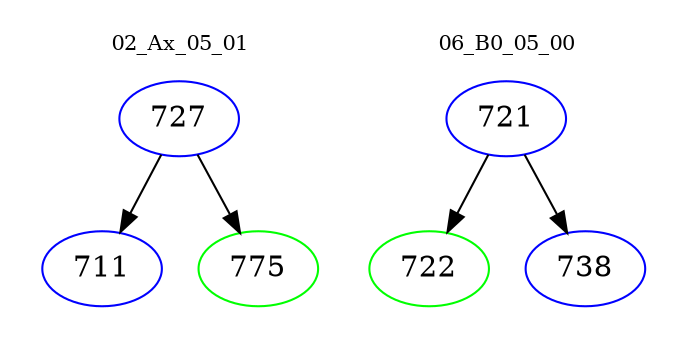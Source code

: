 digraph{
subgraph cluster_0 {
color = white
label = "02_Ax_05_01";
fontsize=10;
T0_727 [label="727", color="blue"]
T0_727 -> T0_711 [color="black"]
T0_711 [label="711", color="blue"]
T0_727 -> T0_775 [color="black"]
T0_775 [label="775", color="green"]
}
subgraph cluster_1 {
color = white
label = "06_B0_05_00";
fontsize=10;
T1_721 [label="721", color="blue"]
T1_721 -> T1_722 [color="black"]
T1_722 [label="722", color="green"]
T1_721 -> T1_738 [color="black"]
T1_738 [label="738", color="blue"]
}
}
